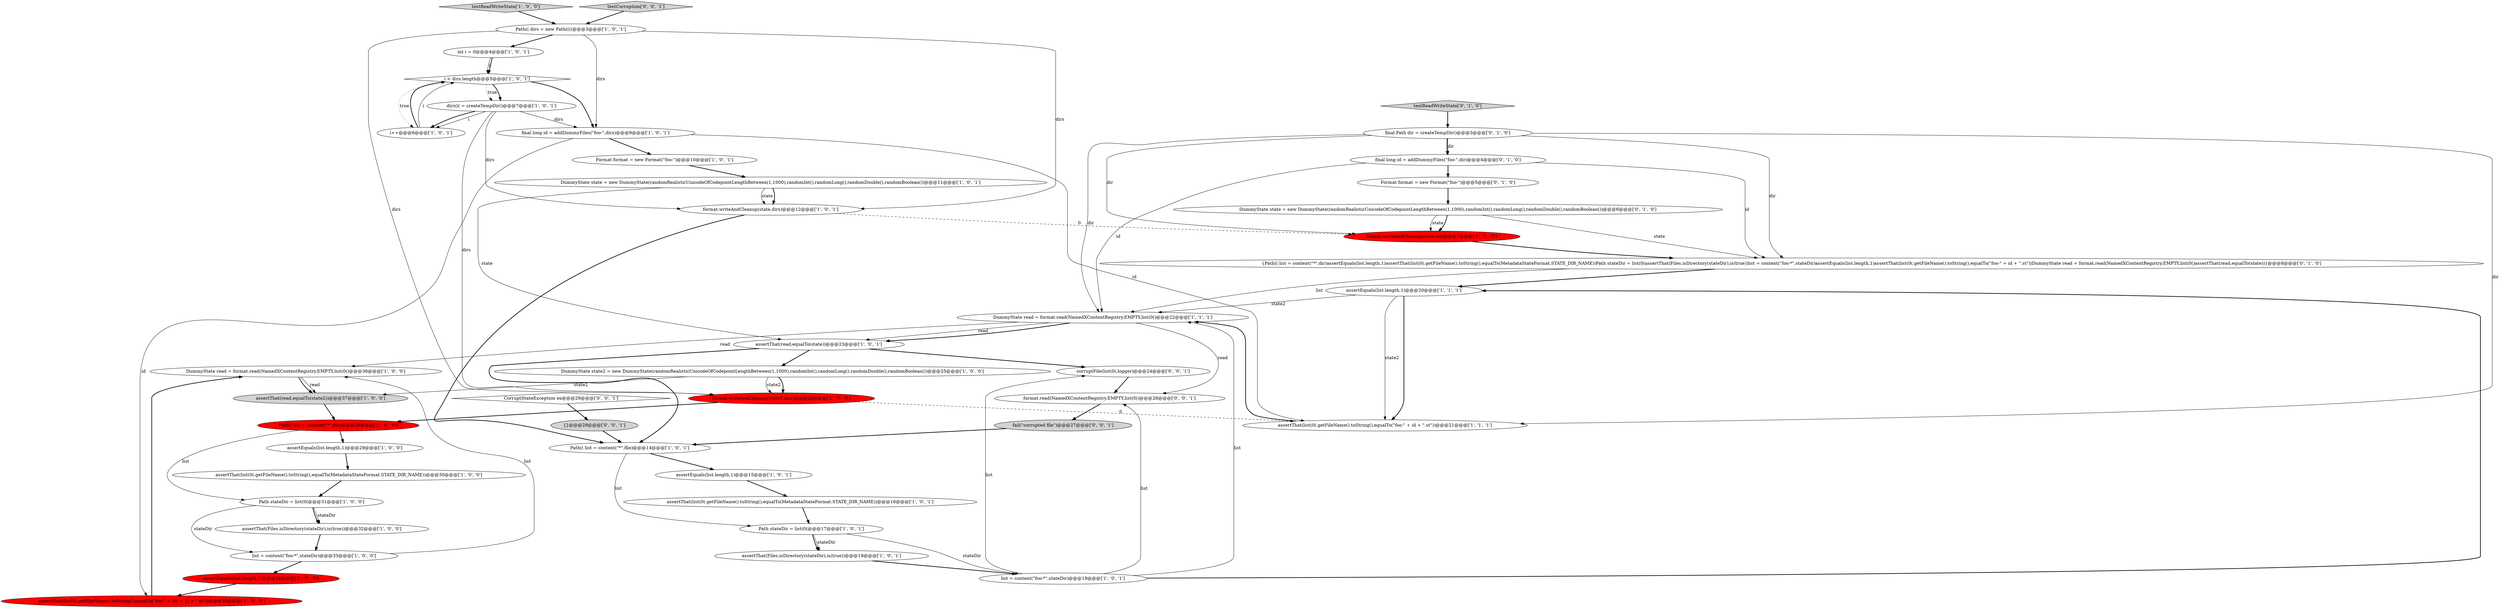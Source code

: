 digraph {
35 [style = filled, label = "testReadWriteState['0', '1', '0']", fillcolor = lightgray, shape = diamond image = "AAA0AAABBB2BBB"];
29 [style = filled, label = "i < dirs.length@@@5@@@['1', '0', '1']", fillcolor = white, shape = diamond image = "AAA0AAABBB1BBB"];
0 [style = filled, label = "assertThat(list(0(.getFileName().toString(),equalTo(\"foo-\" + (id + 1) + \".st\"))@@@35@@@['1', '0', '0']", fillcolor = red, shape = ellipse image = "AAA1AAABBB1BBB"];
31 [style = filled, label = "i++@@@6@@@['1', '0', '1']", fillcolor = white, shape = ellipse image = "AAA0AAABBB1BBB"];
44 [style = filled, label = "fail(\"corrupted file\")@@@27@@@['0', '0', '1']", fillcolor = lightgray, shape = ellipse image = "AAA0AAABBB3BBB"];
16 [style = filled, label = "assertThat(list(0(.getFileName().toString(),equalTo(MetadataStateFormat.STATE_DIR_NAME))@@@16@@@['1', '0', '1']", fillcolor = white, shape = ellipse image = "AAA0AAABBB1BBB"];
39 [style = filled, label = "corruptFile(list(0(,logger)@@@24@@@['0', '0', '1']", fillcolor = white, shape = ellipse image = "AAA0AAABBB3BBB"];
40 [style = filled, label = "CorruptStateException ex@@@29@@@['0', '0', '1']", fillcolor = white, shape = diamond image = "AAA0AAABBB3BBB"];
43 [style = filled, label = "{}@@@29@@@['0', '0', '1']", fillcolor = lightgray, shape = ellipse image = "AAA0AAABBB3BBB"];
30 [style = filled, label = "Path(( list = content(\"*\",file)@@@28@@@['1', '0', '0']", fillcolor = red, shape = ellipse image = "AAA1AAABBB1BBB"];
12 [style = filled, label = "assertEquals(list.length,1)@@@20@@@['1', '1', '1']", fillcolor = white, shape = ellipse image = "AAA0AAABBB1BBB"];
37 [style = filled, label = "Format format = new Format(\"foo-\")@@@5@@@['0', '1', '0']", fillcolor = white, shape = ellipse image = "AAA0AAABBB2BBB"];
10 [style = filled, label = "DummyState read = format.read(NamedXContentRegistry.EMPTY,list(0()@@@36@@@['1', '0', '0']", fillcolor = white, shape = ellipse image = "AAA0AAABBB1BBB"];
19 [style = filled, label = "int i = 0@@@4@@@['1', '0', '1']", fillcolor = white, shape = ellipse image = "AAA0AAABBB1BBB"];
8 [style = filled, label = "assertEquals(list.length,1)@@@29@@@['1', '0', '0']", fillcolor = white, shape = ellipse image = "AAA0AAABBB1BBB"];
2 [style = filled, label = "testReadWriteState['1', '0', '0']", fillcolor = lightgray, shape = diamond image = "AAA0AAABBB1BBB"];
22 [style = filled, label = "Path stateDir = list(0(@@@31@@@['1', '0', '0']", fillcolor = white, shape = ellipse image = "AAA0AAABBB1BBB"];
20 [style = filled, label = "DummyState state2 = new DummyState(randomRealisticUnicodeOfCodepointLengthBetween(1,1000),randomInt(),randomLong(),randomDouble(),randomBoolean())@@@25@@@['1', '0', '0']", fillcolor = white, shape = ellipse image = "AAA0AAABBB1BBB"];
33 [style = filled, label = "{Path(( list = content(\"*\",dir)assertEquals(list.length,1)assertThat(list(0(.getFileName().toString(),equalTo(MetadataStateFormat.STATE_DIR_NAME))Path stateDir = list(0(assertThat(Files.isDirectory(stateDir),is(true))list = content(\"foo-*\",stateDir)assertEquals(list.length,1)assertThat(list(0(.getFileName().toString(),equalTo(\"foo-\" + id + \".st\"))DummyState read = format.read(NamedXContentRegistry.EMPTY,list(0()assertThat(read,equalTo(state))}@@@8@@@['0', '1', '0']", fillcolor = white, shape = ellipse image = "AAA0AAABBB2BBB"];
32 [style = filled, label = "format.writeAndCleanup(state,dir)@@@7@@@['0', '1', '0']", fillcolor = red, shape = ellipse image = "AAA1AAABBB2BBB"];
26 [style = filled, label = "Path(( dirs = new Path((((@@@3@@@['1', '0', '1']", fillcolor = white, shape = ellipse image = "AAA0AAABBB1BBB"];
7 [style = filled, label = "final long id = addDummyFiles(\"foo-\",dirs)@@@9@@@['1', '0', '1']", fillcolor = white, shape = ellipse image = "AAA0AAABBB1BBB"];
11 [style = filled, label = "assertThat(read,equalTo(state))@@@23@@@['1', '0', '1']", fillcolor = white, shape = ellipse image = "AAA0AAABBB1BBB"];
5 [style = filled, label = "list = content(\"foo-*\",stateDir)@@@33@@@['1', '0', '0']", fillcolor = white, shape = ellipse image = "AAA0AAABBB1BBB"];
18 [style = filled, label = "assertEquals(list.length,1)@@@34@@@['1', '0', '0']", fillcolor = red, shape = ellipse image = "AAA1AAABBB1BBB"];
17 [style = filled, label = "Path stateDir = list(0(@@@17@@@['1', '0', '1']", fillcolor = white, shape = ellipse image = "AAA0AAABBB1BBB"];
13 [style = filled, label = "assertThat(Files.isDirectory(stateDir),is(true))@@@18@@@['1', '0', '1']", fillcolor = white, shape = ellipse image = "AAA0AAABBB1BBB"];
24 [style = filled, label = "list = content(\"foo-*\",stateDir)@@@19@@@['1', '0', '1']", fillcolor = white, shape = ellipse image = "AAA0AAABBB1BBB"];
36 [style = filled, label = "final long id = addDummyFiles(\"foo-\",dir)@@@4@@@['0', '1', '0']", fillcolor = white, shape = ellipse image = "AAA0AAABBB2BBB"];
4 [style = filled, label = "DummyState read = format.read(NamedXContentRegistry.EMPTY,list(0()@@@22@@@['1', '1', '1']", fillcolor = white, shape = ellipse image = "AAA0AAABBB1BBB"];
42 [style = filled, label = "testCorruption['0', '0', '1']", fillcolor = lightgray, shape = diamond image = "AAA0AAABBB3BBB"];
15 [style = filled, label = "format.writeAndCleanup(state2,dirs)@@@26@@@['1', '0', '0']", fillcolor = red, shape = ellipse image = "AAA1AAABBB1BBB"];
3 [style = filled, label = "format.writeAndCleanup(state,dirs)@@@12@@@['1', '0', '1']", fillcolor = white, shape = ellipse image = "AAA0AAABBB1BBB"];
28 [style = filled, label = "assertThat(read,equalTo(state2))@@@37@@@['1', '0', '0']", fillcolor = lightgray, shape = ellipse image = "AAA0AAABBB1BBB"];
6 [style = filled, label = "assertEquals(list.length,1)@@@15@@@['1', '0', '1']", fillcolor = white, shape = ellipse image = "AAA0AAABBB1BBB"];
34 [style = filled, label = "final Path dir = createTempDir()@@@3@@@['0', '1', '0']", fillcolor = white, shape = ellipse image = "AAA0AAABBB2BBB"];
41 [style = filled, label = "format.read(NamedXContentRegistry.EMPTY,list(0()@@@26@@@['0', '0', '1']", fillcolor = white, shape = ellipse image = "AAA0AAABBB3BBB"];
23 [style = filled, label = "Format format = new Format(\"foo-\")@@@10@@@['1', '0', '1']", fillcolor = white, shape = ellipse image = "AAA0AAABBB1BBB"];
25 [style = filled, label = "dirs(i( = createTempDir()@@@7@@@['1', '0', '1']", fillcolor = white, shape = ellipse image = "AAA0AAABBB1BBB"];
27 [style = filled, label = "assertThat(list(0(.getFileName().toString(),equalTo(MetadataStateFormat.STATE_DIR_NAME))@@@30@@@['1', '0', '0']", fillcolor = white, shape = ellipse image = "AAA0AAABBB1BBB"];
9 [style = filled, label = "Path(( list = content(\"*\",file)@@@14@@@['1', '0', '1']", fillcolor = white, shape = ellipse image = "AAA0AAABBB1BBB"];
21 [style = filled, label = "DummyState state = new DummyState(randomRealisticUnicodeOfCodepointLengthBetween(1,1000),randomInt(),randomLong(),randomDouble(),randomBoolean())@@@11@@@['1', '0', '1']", fillcolor = white, shape = ellipse image = "AAA0AAABBB1BBB"];
38 [style = filled, label = "DummyState state = new DummyState(randomRealisticUnicodeOfCodepointLengthBetween(1,1000),randomInt(),randomLong(),randomDouble(),randomBoolean())@@@6@@@['0', '1', '0']", fillcolor = white, shape = ellipse image = "AAA0AAABBB2BBB"];
14 [style = filled, label = "assertThat(list(0(.getFileName().toString(),equalTo(\"foo-\" + id + \".st\"))@@@21@@@['1', '1', '1']", fillcolor = white, shape = ellipse image = "AAA0AAABBB1BBB"];
1 [style = filled, label = "assertThat(Files.isDirectory(stateDir),is(true))@@@32@@@['1', '0', '0']", fillcolor = white, shape = ellipse image = "AAA0AAABBB1BBB"];
1->5 [style = bold, label=""];
26->7 [style = solid, label="dirs"];
2->26 [style = bold, label=""];
34->14 [style = solid, label="dir"];
24->41 [style = solid, label="list"];
21->11 [style = solid, label="state"];
9->17 [style = solid, label="list"];
34->36 [style = solid, label="dir"];
11->9 [style = bold, label=""];
9->6 [style = bold, label=""];
25->31 [style = bold, label=""];
4->41 [style = solid, label="read"];
7->0 [style = solid, label="id"];
15->14 [style = dashed, label="0"];
37->38 [style = bold, label=""];
26->3 [style = solid, label="dirs"];
30->8 [style = bold, label=""];
38->32 [style = solid, label="state"];
8->27 [style = bold, label=""];
20->15 [style = bold, label=""];
17->13 [style = solid, label="stateDir"];
22->1 [style = solid, label="stateDir"];
18->0 [style = bold, label=""];
21->3 [style = bold, label=""];
5->10 [style = solid, label="list"];
34->32 [style = solid, label="dir"];
19->29 [style = solid, label="i"];
36->4 [style = solid, label="id"];
38->33 [style = solid, label="state"];
28->30 [style = bold, label=""];
12->4 [style = solid, label="state2"];
31->29 [style = bold, label=""];
16->17 [style = bold, label=""];
27->22 [style = bold, label=""];
38->32 [style = bold, label=""];
7->23 [style = bold, label=""];
34->36 [style = bold, label=""];
12->14 [style = bold, label=""];
34->4 [style = solid, label="dir"];
39->41 [style = bold, label=""];
36->37 [style = bold, label=""];
3->32 [style = dashed, label="0"];
35->34 [style = bold, label=""];
14->4 [style = bold, label=""];
24->12 [style = bold, label=""];
26->15 [style = solid, label="dirs"];
25->3 [style = solid, label="dirs"];
13->24 [style = bold, label=""];
33->4 [style = solid, label="list"];
19->29 [style = bold, label=""];
30->22 [style = solid, label="list"];
5->18 [style = bold, label=""];
33->12 [style = bold, label=""];
25->31 [style = solid, label="i"];
26->19 [style = bold, label=""];
43->9 [style = bold, label=""];
24->39 [style = solid, label="list"];
32->33 [style = bold, label=""];
4->11 [style = solid, label="read"];
4->10 [style = solid, label="read"];
3->9 [style = bold, label=""];
25->7 [style = solid, label="dirs"];
20->15 [style = solid, label="state2"];
7->14 [style = solid, label="id"];
10->28 [style = solid, label="read"];
17->13 [style = bold, label=""];
22->1 [style = bold, label=""];
40->43 [style = bold, label=""];
44->9 [style = bold, label=""];
36->33 [style = solid, label="id"];
21->3 [style = solid, label="state"];
29->25 [style = dotted, label="true"];
34->33 [style = solid, label="dir"];
11->20 [style = bold, label=""];
42->26 [style = bold, label=""];
10->28 [style = bold, label=""];
25->15 [style = solid, label="dirs"];
20->28 [style = solid, label="state2"];
29->25 [style = bold, label=""];
15->30 [style = bold, label=""];
31->29 [style = solid, label="i"];
17->24 [style = solid, label="stateDir"];
0->10 [style = bold, label=""];
23->21 [style = bold, label=""];
6->16 [style = bold, label=""];
12->14 [style = solid, label="state2"];
11->39 [style = bold, label=""];
29->7 [style = bold, label=""];
4->11 [style = bold, label=""];
24->4 [style = solid, label="list"];
41->44 [style = bold, label=""];
22->5 [style = solid, label="stateDir"];
29->31 [style = dotted, label="true"];
}
